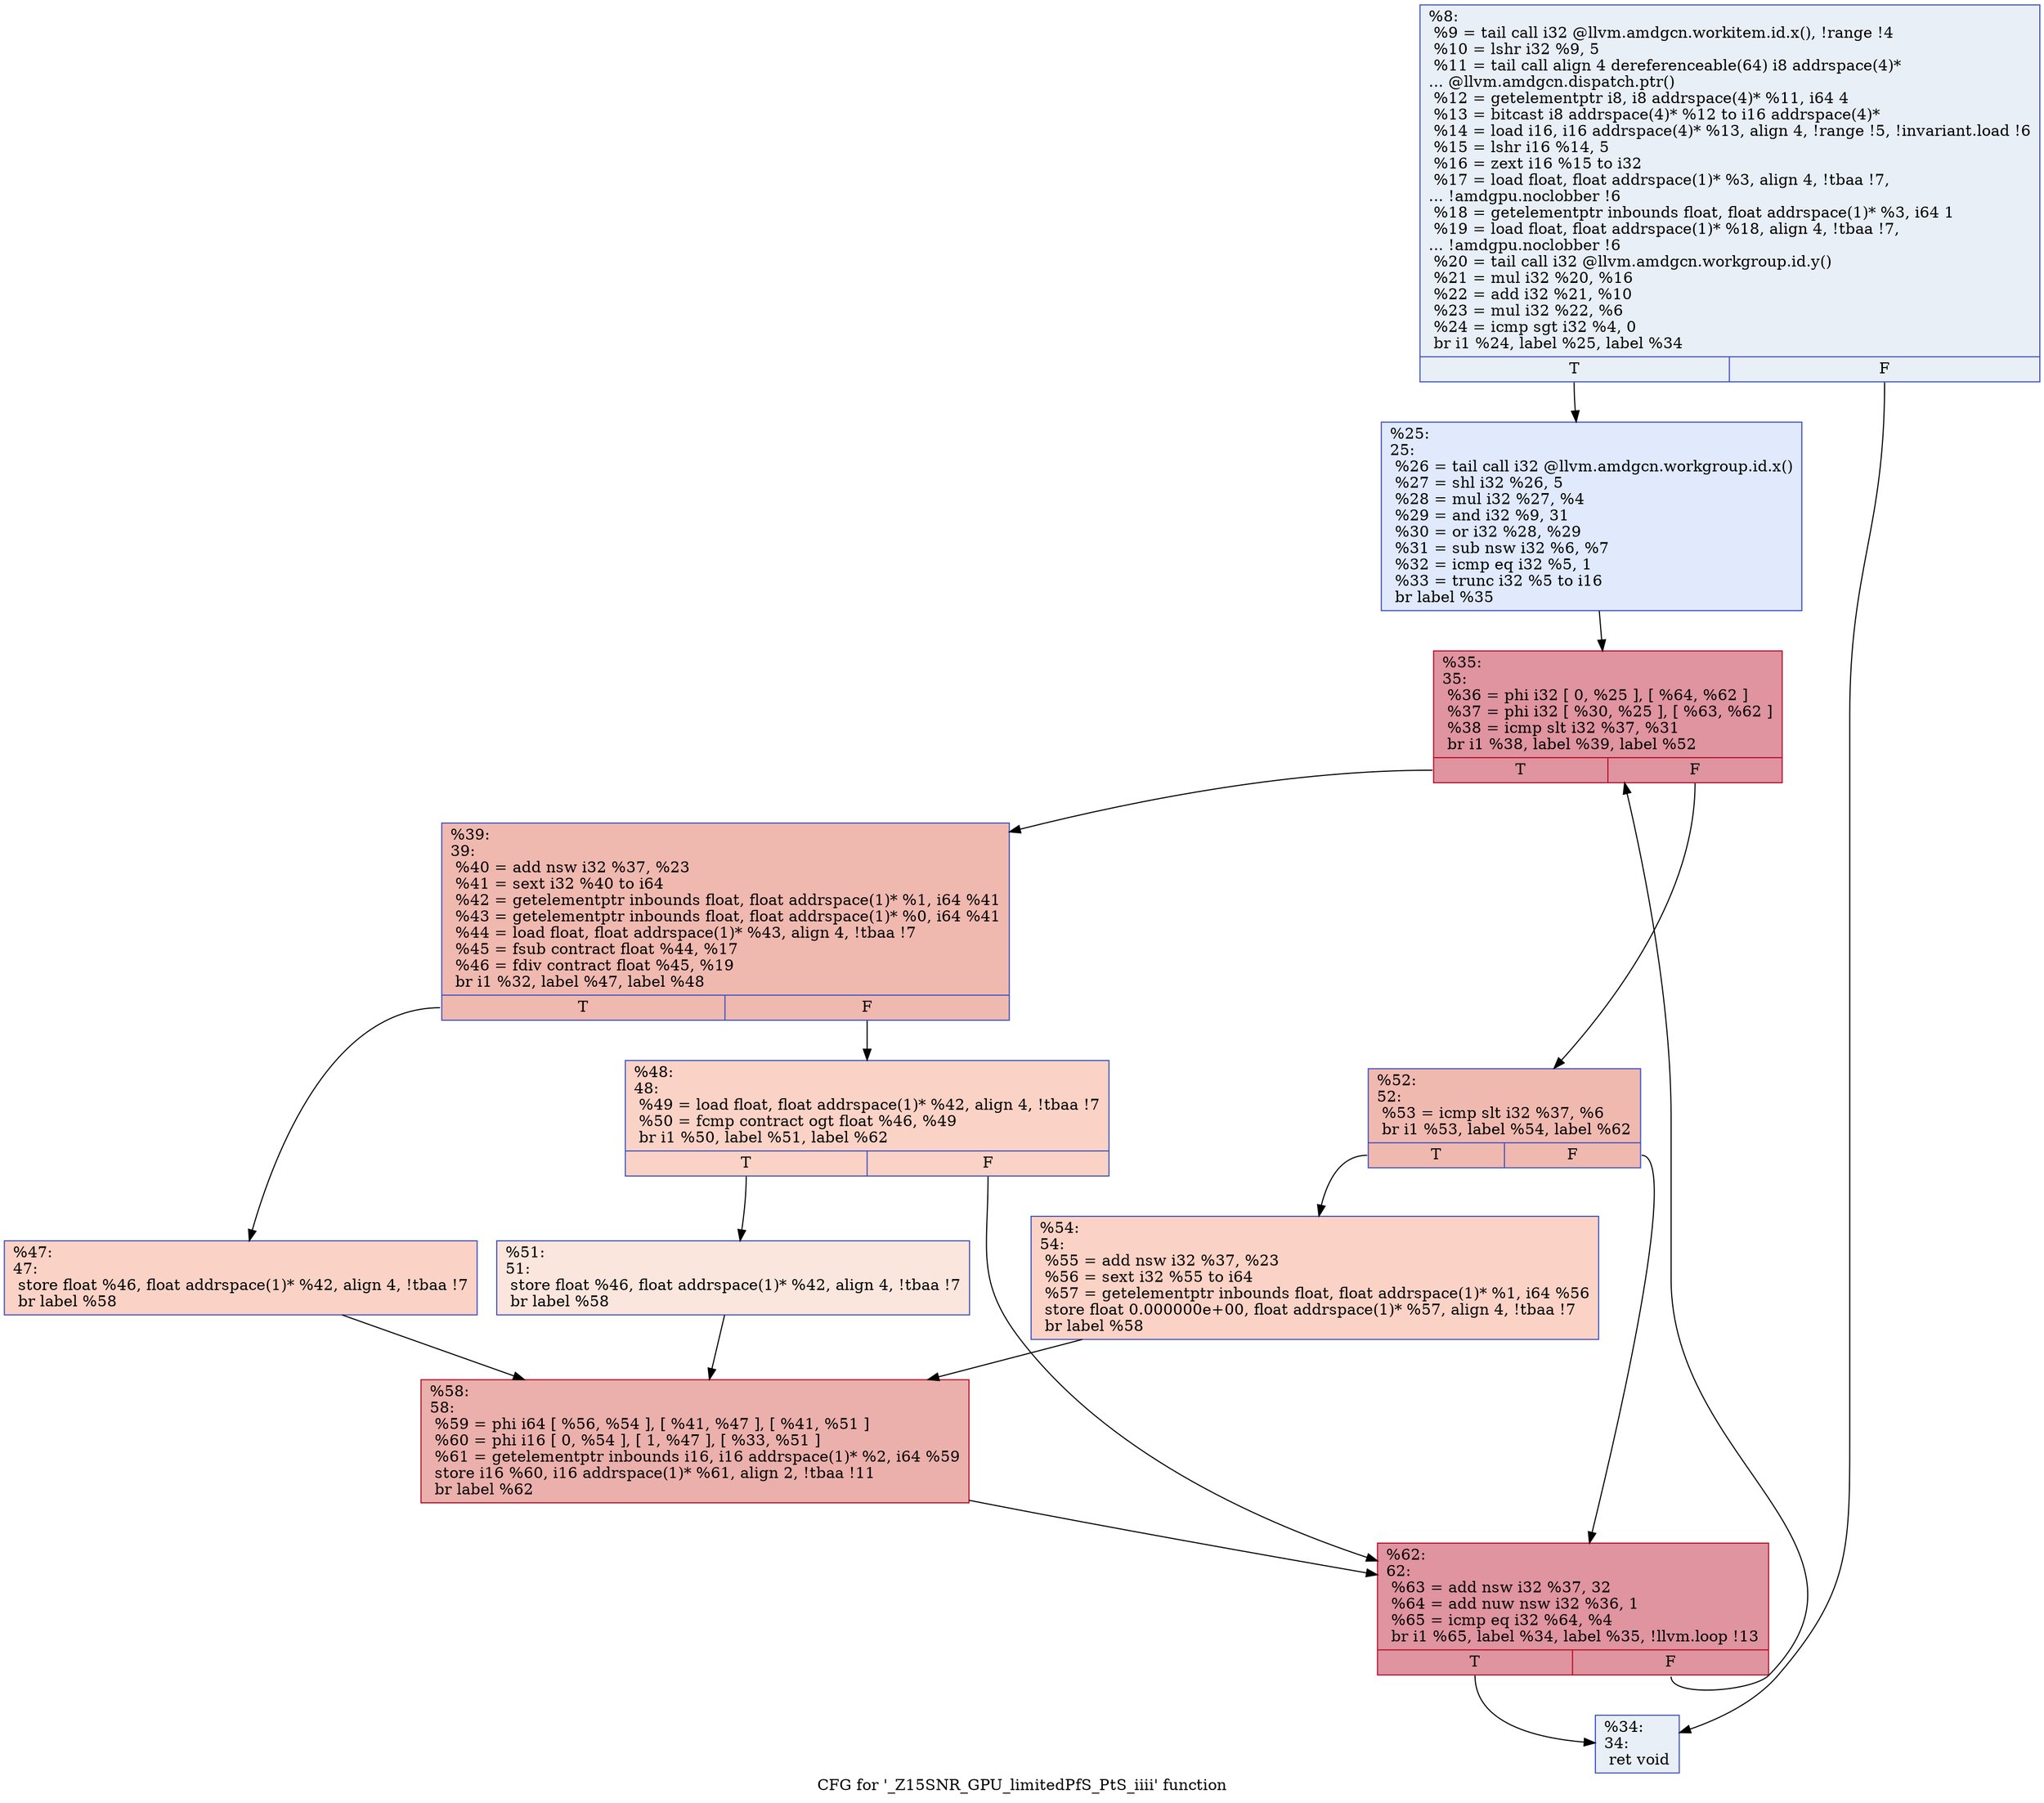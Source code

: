 digraph "CFG for '_Z15SNR_GPU_limitedPfS_PtS_iiii' function" {
	label="CFG for '_Z15SNR_GPU_limitedPfS_PtS_iiii' function";

	Node0x5d09bb0 [shape=record,color="#3d50c3ff", style=filled, fillcolor="#cedaeb70",label="{%8:\l  %9 = tail call i32 @llvm.amdgcn.workitem.id.x(), !range !4\l  %10 = lshr i32 %9, 5\l  %11 = tail call align 4 dereferenceable(64) i8 addrspace(4)*\l... @llvm.amdgcn.dispatch.ptr()\l  %12 = getelementptr i8, i8 addrspace(4)* %11, i64 4\l  %13 = bitcast i8 addrspace(4)* %12 to i16 addrspace(4)*\l  %14 = load i16, i16 addrspace(4)* %13, align 4, !range !5, !invariant.load !6\l  %15 = lshr i16 %14, 5\l  %16 = zext i16 %15 to i32\l  %17 = load float, float addrspace(1)* %3, align 4, !tbaa !7,\l... !amdgpu.noclobber !6\l  %18 = getelementptr inbounds float, float addrspace(1)* %3, i64 1\l  %19 = load float, float addrspace(1)* %18, align 4, !tbaa !7,\l... !amdgpu.noclobber !6\l  %20 = tail call i32 @llvm.amdgcn.workgroup.id.y()\l  %21 = mul i32 %20, %16\l  %22 = add i32 %21, %10\l  %23 = mul i32 %22, %6\l  %24 = icmp sgt i32 %4, 0\l  br i1 %24, label %25, label %34\l|{<s0>T|<s1>F}}"];
	Node0x5d09bb0:s0 -> Node0x5d0cca0;
	Node0x5d09bb0:s1 -> Node0x5d0cd30;
	Node0x5d0cca0 [shape=record,color="#3d50c3ff", style=filled, fillcolor="#b9d0f970",label="{%25:\l25:                                               \l  %26 = tail call i32 @llvm.amdgcn.workgroup.id.x()\l  %27 = shl i32 %26, 5\l  %28 = mul i32 %27, %4\l  %29 = and i32 %9, 31\l  %30 = or i32 %28, %29\l  %31 = sub nsw i32 %6, %7\l  %32 = icmp eq i32 %5, 1\l  %33 = trunc i32 %5 to i16\l  br label %35\l}"];
	Node0x5d0cca0 -> Node0x5d0b860;
	Node0x5d0cd30 [shape=record,color="#3d50c3ff", style=filled, fillcolor="#cedaeb70",label="{%34:\l34:                                               \l  ret void\l}"];
	Node0x5d0b860 [shape=record,color="#b70d28ff", style=filled, fillcolor="#b70d2870",label="{%35:\l35:                                               \l  %36 = phi i32 [ 0, %25 ], [ %64, %62 ]\l  %37 = phi i32 [ %30, %25 ], [ %63, %62 ]\l  %38 = icmp slt i32 %37, %31\l  br i1 %38, label %39, label %52\l|{<s0>T|<s1>F}}"];
	Node0x5d0b860:s0 -> Node0x5d0d9a0;
	Node0x5d0b860:s1 -> Node0x5d0da30;
	Node0x5d0d9a0 [shape=record,color="#3d50c3ff", style=filled, fillcolor="#de614d70",label="{%39:\l39:                                               \l  %40 = add nsw i32 %37, %23\l  %41 = sext i32 %40 to i64\l  %42 = getelementptr inbounds float, float addrspace(1)* %1, i64 %41\l  %43 = getelementptr inbounds float, float addrspace(1)* %0, i64 %41\l  %44 = load float, float addrspace(1)* %43, align 4, !tbaa !7\l  %45 = fsub contract float %44, %17\l  %46 = fdiv contract float %45, %19\l  br i1 %32, label %47, label %48\l|{<s0>T|<s1>F}}"];
	Node0x5d0d9a0:s0 -> Node0x5d0dfa0;
	Node0x5d0d9a0:s1 -> Node0x5d0dff0;
	Node0x5d0dfa0 [shape=record,color="#3d50c3ff", style=filled, fillcolor="#f59c7d70",label="{%47:\l47:                                               \l  store float %46, float addrspace(1)* %42, align 4, !tbaa !7\l  br label %58\l}"];
	Node0x5d0dfa0 -> Node0x5d0e1c0;
	Node0x5d0dff0 [shape=record,color="#3d50c3ff", style=filled, fillcolor="#f59c7d70",label="{%48:\l48:                                               \l  %49 = load float, float addrspace(1)* %42, align 4, !tbaa !7\l  %50 = fcmp contract ogt float %46, %49\l  br i1 %50, label %51, label %62\l|{<s0>T|<s1>F}}"];
	Node0x5d0dff0:s0 -> Node0x5d0e380;
	Node0x5d0dff0:s1 -> Node0x5d0b8b0;
	Node0x5d0e380 [shape=record,color="#3d50c3ff", style=filled, fillcolor="#f3c7b170",label="{%51:\l51:                                               \l  store float %46, float addrspace(1)* %42, align 4, !tbaa !7\l  br label %58\l}"];
	Node0x5d0e380 -> Node0x5d0e1c0;
	Node0x5d0da30 [shape=record,color="#3d50c3ff", style=filled, fillcolor="#de614d70",label="{%52:\l52:                                               \l  %53 = icmp slt i32 %37, %6\l  br i1 %53, label %54, label %62\l|{<s0>T|<s1>F}}"];
	Node0x5d0da30:s0 -> Node0x5d0e610;
	Node0x5d0da30:s1 -> Node0x5d0b8b0;
	Node0x5d0e610 [shape=record,color="#3d50c3ff", style=filled, fillcolor="#f59c7d70",label="{%54:\l54:                                               \l  %55 = add nsw i32 %37, %23\l  %56 = sext i32 %55 to i64\l  %57 = getelementptr inbounds float, float addrspace(1)* %1, i64 %56\l  store float 0.000000e+00, float addrspace(1)* %57, align 4, !tbaa !7\l  br label %58\l}"];
	Node0x5d0e610 -> Node0x5d0e1c0;
	Node0x5d0e1c0 [shape=record,color="#b70d28ff", style=filled, fillcolor="#d24b4070",label="{%58:\l58:                                               \l  %59 = phi i64 [ %56, %54 ], [ %41, %47 ], [ %41, %51 ]\l  %60 = phi i16 [ 0, %54 ], [ 1, %47 ], [ %33, %51 ]\l  %61 = getelementptr inbounds i16, i16 addrspace(1)* %2, i64 %59\l  store i16 %60, i16 addrspace(1)* %61, align 2, !tbaa !11\l  br label %62\l}"];
	Node0x5d0e1c0 -> Node0x5d0b8b0;
	Node0x5d0b8b0 [shape=record,color="#b70d28ff", style=filled, fillcolor="#b70d2870",label="{%62:\l62:                                               \l  %63 = add nsw i32 %37, 32\l  %64 = add nuw nsw i32 %36, 1\l  %65 = icmp eq i32 %64, %4\l  br i1 %65, label %34, label %35, !llvm.loop !13\l|{<s0>T|<s1>F}}"];
	Node0x5d0b8b0:s0 -> Node0x5d0cd30;
	Node0x5d0b8b0:s1 -> Node0x5d0b860;
}
